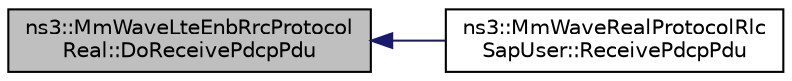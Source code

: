 digraph "ns3::MmWaveLteEnbRrcProtocolReal::DoReceivePdcpPdu"
{
  edge [fontname="Helvetica",fontsize="10",labelfontname="Helvetica",labelfontsize="10"];
  node [fontname="Helvetica",fontsize="10",shape=record];
  rankdir="LR";
  Node1 [label="ns3::MmWaveLteEnbRrcProtocol\lReal::DoReceivePdcpPdu",height=0.2,width=0.4,color="black", fillcolor="grey75", style="filled", fontcolor="black"];
  Node1 -> Node2 [dir="back",color="midnightblue",fontsize="10",style="solid"];
  Node2 [label="ns3::MmWaveRealProtocolRlc\lSapUser::ReceivePdcpPdu",height=0.2,width=0.4,color="black", fillcolor="white", style="filled",URL="$d5/d25/classns3_1_1MmWaveRealProtocolRlcSapUser.html#a28224406952b1d1cf406ed103b636568"];
}
